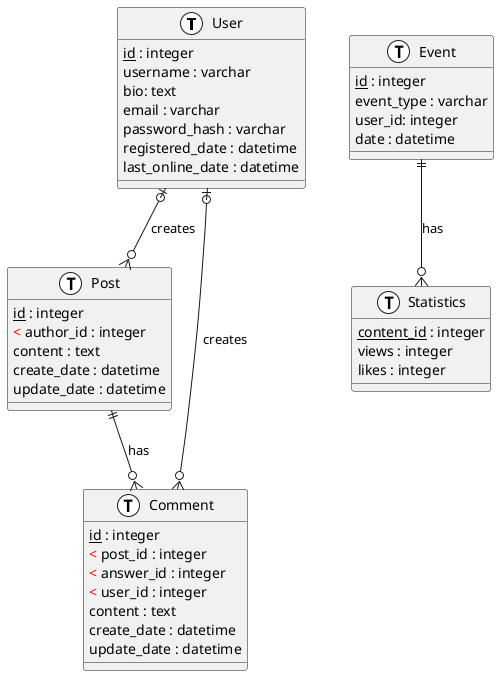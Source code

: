 plantuml
@startuml
!define Table(name,desc) entity name as "desc" << (T, white) >>
!define primary_key(x) <u>x</u>
!define foreign_key(x) <color:red><</color> x

Table(user, "User") {
    primary_key(id) : integer
    username : varchar
    bio: text
    email : varchar
    password_hash : varchar
    registered_date : datetime
    last_online_date : datetime
}

Table(post, "Post") {
    primary_key(id) : integer
    foreign_key(author_id) : integer
    content : text
    create_date : datetime
    update_date : datetime
}

Table(comment, "Comment") {
    primary_key(id) : integer
    foreign_key(post_id) : integer
    foreign_key(answer_id) : integer
    foreign_key(user_id) : integer
    content : text
    create_date : datetime
    update_date : datetime
}

Table(event, "Event") {
    primary_key(id) : integer
    event_type : varchar
    user_id: integer
    date : datetime
}

Table(stats, "Statistics") {
    primary_key(content_id) : integer
    views : integer
    likes : integer
}

' Relations
user |o--o{ post : "creates"
post ||--o{ comment : "has"
user |o--o{ comment : "creates"
event ||--o{ stats : "has"

@enduml
